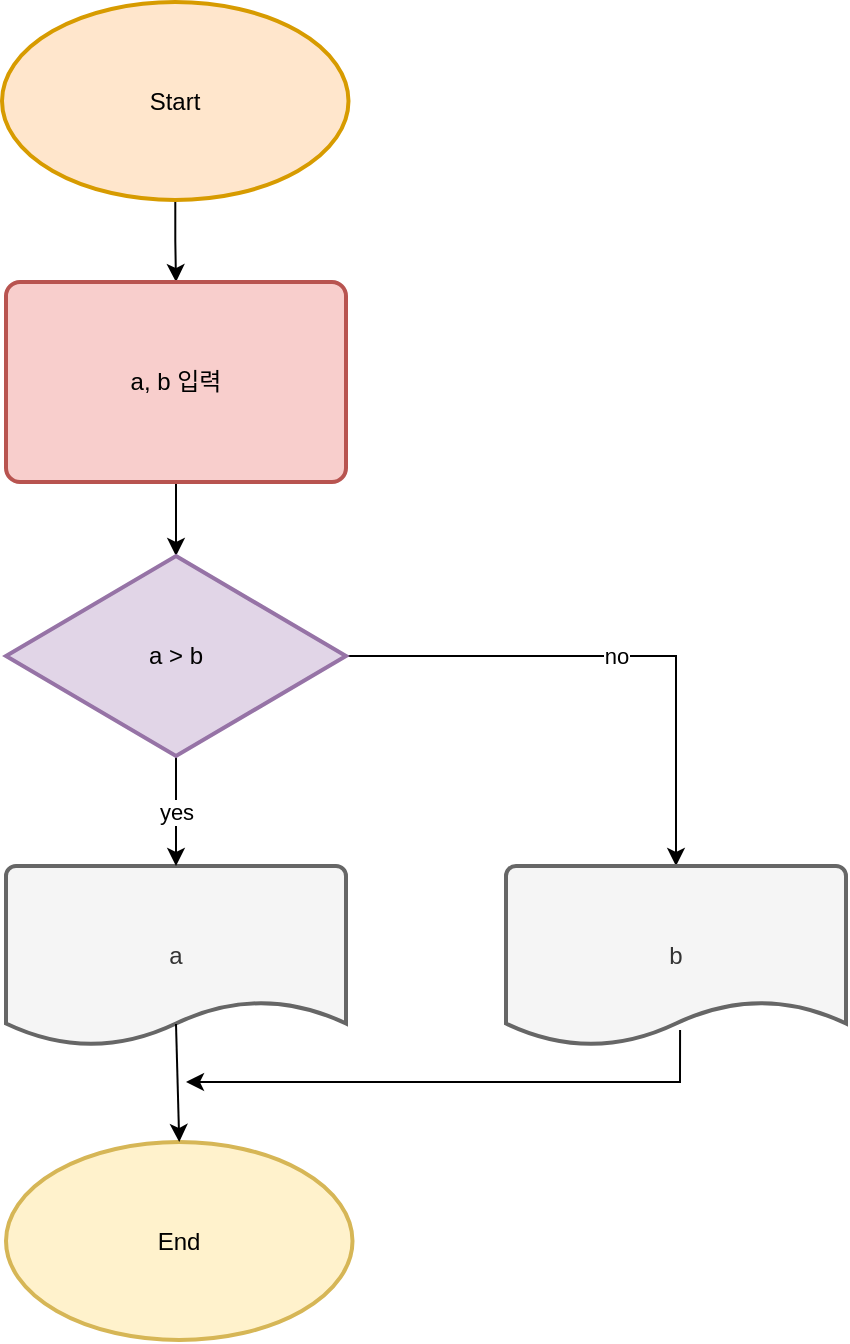 <mxfile version="19.0.3" type="device"><diagram id="w76xrUtQsokLBzWrPc4p" name="Page-1"><mxGraphModel dx="1102" dy="857" grid="1" gridSize="10" guides="1" tooltips="1" connect="1" arrows="1" fold="1" page="1" pageScale="1" pageWidth="850" pageHeight="1100" math="0" shadow="0"><root><mxCell id="0"/><mxCell id="1" parent="0"/><mxCell id="b1RfyBZYHWyEtkSWHeCK-12" style="edgeStyle=orthogonalEdgeStyle;rounded=0;orthogonalLoop=1;jettySize=auto;html=1;" parent="1" source="b1RfyBZYHWyEtkSWHeCK-1" target="b1RfyBZYHWyEtkSWHeCK-3" edge="1"><mxGeometry relative="1" as="geometry"/></mxCell><mxCell id="b1RfyBZYHWyEtkSWHeCK-1" value="Start" style="strokeWidth=2;html=1;shape=mxgraph.flowchart.start_2;whiteSpace=wrap;fillColor=#ffe6cc;strokeColor=#d79b00;" parent="1" vertex="1"><mxGeometry x="98" y="20" width="173.25" height="99" as="geometry"/></mxCell><mxCell id="b1RfyBZYHWyEtkSWHeCK-2" value="End" style="strokeWidth=2;html=1;shape=mxgraph.flowchart.start_2;whiteSpace=wrap;fillColor=#fff2cc;strokeColor=#d6b656;" parent="1" vertex="1"><mxGeometry x="100" y="590" width="173.25" height="99" as="geometry"/></mxCell><mxCell id="b1RfyBZYHWyEtkSWHeCK-13" style="edgeStyle=orthogonalEdgeStyle;rounded=0;orthogonalLoop=1;jettySize=auto;html=1;exitX=0.5;exitY=1;exitDx=0;exitDy=0;entryX=0.5;entryY=0;entryDx=0;entryDy=0;entryPerimeter=0;" parent="1" source="b1RfyBZYHWyEtkSWHeCK-3" target="b1RfyBZYHWyEtkSWHeCK-7" edge="1"><mxGeometry relative="1" as="geometry"/></mxCell><mxCell id="b1RfyBZYHWyEtkSWHeCK-3" value="a, b 입력" style="rounded=1;whiteSpace=wrap;html=1;absoluteArcSize=1;arcSize=14;strokeWidth=2;fillColor=#f8cecc;strokeColor=#b85450;" parent="1" vertex="1"><mxGeometry x="100" y="160" width="170" height="100" as="geometry"/></mxCell><mxCell id="b1RfyBZYHWyEtkSWHeCK-5" value="a" style="strokeWidth=2;html=1;shape=mxgraph.flowchart.document2;whiteSpace=wrap;size=0.25;fillColor=#f5f5f5;fontColor=#333333;strokeColor=#666666;" parent="1" vertex="1"><mxGeometry x="100" y="452" width="170" height="90" as="geometry"/></mxCell><mxCell id="b1RfyBZYHWyEtkSWHeCK-10" value="yes" style="edgeStyle=orthogonalEdgeStyle;rounded=0;orthogonalLoop=1;jettySize=auto;html=1;entryX=0.5;entryY=0;entryDx=0;entryDy=0;entryPerimeter=0;" parent="1" source="b1RfyBZYHWyEtkSWHeCK-7" target="b1RfyBZYHWyEtkSWHeCK-5" edge="1"><mxGeometry relative="1" as="geometry"/></mxCell><mxCell id="b1RfyBZYHWyEtkSWHeCK-11" value="no" style="edgeStyle=orthogonalEdgeStyle;rounded=0;orthogonalLoop=1;jettySize=auto;html=1;" parent="1" source="b1RfyBZYHWyEtkSWHeCK-7" target="b1RfyBZYHWyEtkSWHeCK-9" edge="1"><mxGeometry relative="1" as="geometry"/></mxCell><mxCell id="b1RfyBZYHWyEtkSWHeCK-7" value="a &amp;gt; b" style="strokeWidth=2;html=1;shape=mxgraph.flowchart.decision;whiteSpace=wrap;fillColor=#e1d5e7;strokeColor=#9673a6;" parent="1" vertex="1"><mxGeometry x="100" y="297" width="170" height="100" as="geometry"/></mxCell><mxCell id="b1RfyBZYHWyEtkSWHeCK-15" style="edgeStyle=orthogonalEdgeStyle;rounded=0;orthogonalLoop=1;jettySize=auto;html=1;exitX=0.512;exitY=0.911;exitDx=0;exitDy=0;exitPerimeter=0;" parent="1" source="b1RfyBZYHWyEtkSWHeCK-9" edge="1"><mxGeometry relative="1" as="geometry"><mxPoint x="190" y="560" as="targetPoint"/><Array as="points"><mxPoint x="437" y="560"/></Array></mxGeometry></mxCell><mxCell id="b1RfyBZYHWyEtkSWHeCK-9" value="b" style="strokeWidth=2;html=1;shape=mxgraph.flowchart.document2;whiteSpace=wrap;size=0.25;fillColor=#f5f5f5;strokeColor=#666666;fontColor=#333333;" parent="1" vertex="1"><mxGeometry x="350" y="452" width="170" height="90" as="geometry"/></mxCell><mxCell id="b1RfyBZYHWyEtkSWHeCK-16" value="" style="endArrow=classic;html=1;rounded=0;entryX=0.5;entryY=0;entryDx=0;entryDy=0;entryPerimeter=0;exitX=0.5;exitY=0.878;exitDx=0;exitDy=0;exitPerimeter=0;" parent="1" source="b1RfyBZYHWyEtkSWHeCK-5" target="b1RfyBZYHWyEtkSWHeCK-2" edge="1"><mxGeometry width="50" height="50" relative="1" as="geometry"><mxPoint x="120" y="650" as="sourcePoint"/><mxPoint x="170" y="600" as="targetPoint"/></mxGeometry></mxCell></root></mxGraphModel></diagram></mxfile>